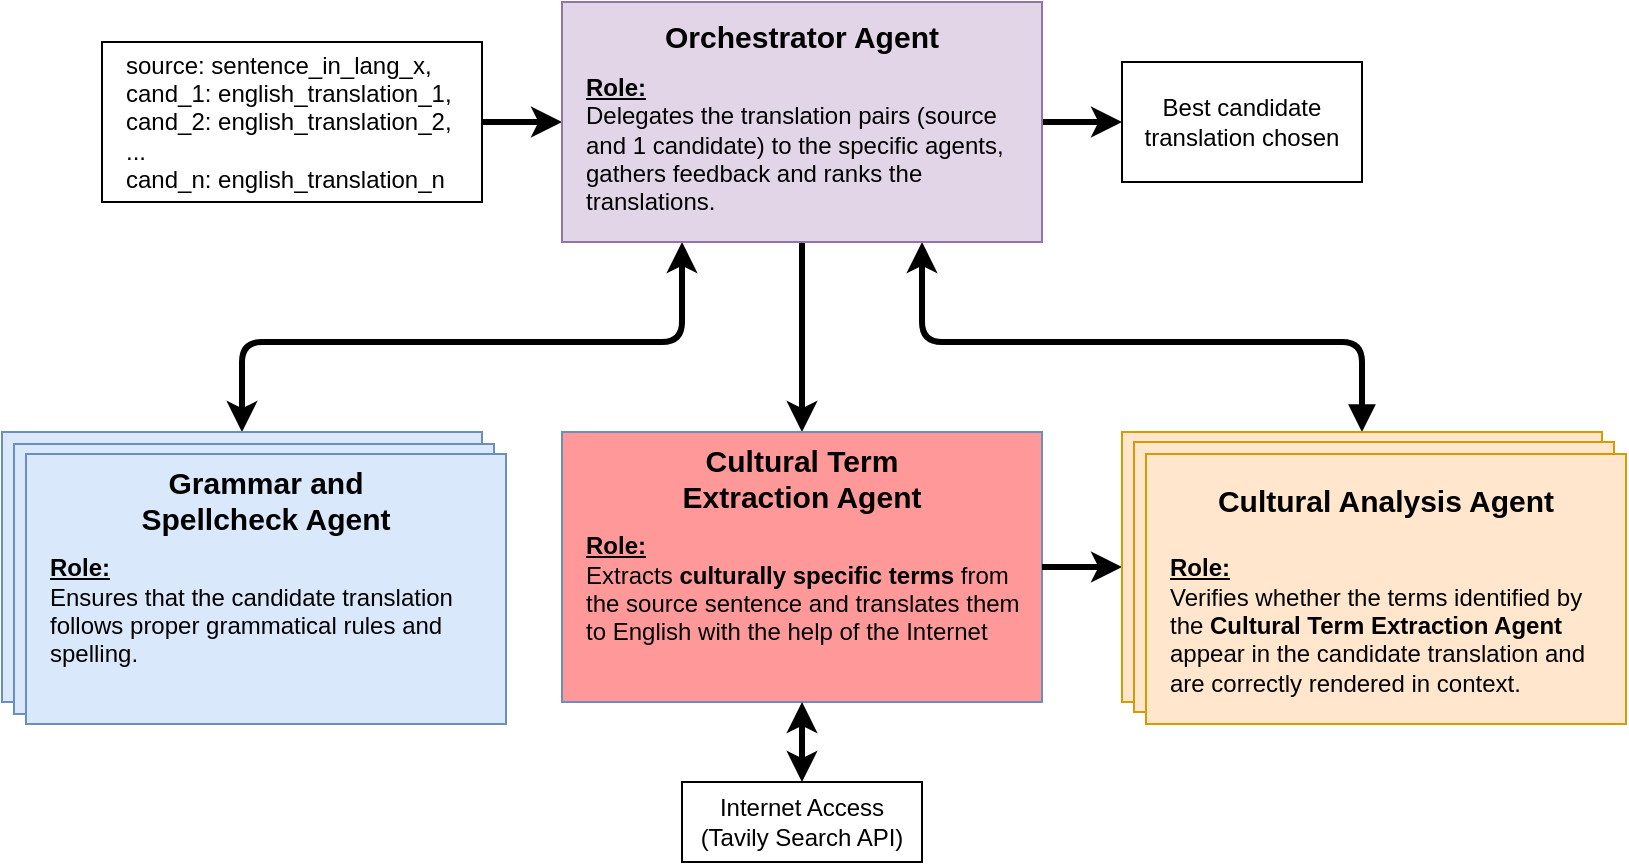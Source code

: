<mxfile scale="3" border="0">
    <diagram id="AVvKSvSjIw2pfHn7HyiM" name="Page-1">
        <mxGraphModel dx="957" dy="477" grid="1" gridSize="10" guides="1" tooltips="1" connect="1" arrows="1" fold="1" page="1" pageScale="1" pageWidth="827" pageHeight="1169" math="0" shadow="0">
            <root>
                <mxCell id="0"/>
                <mxCell id="1" parent="0"/>
                <mxCell id="6" value="Internet Access (Tavily Search API)" style="rounded=0;whiteSpace=wrap;html=1;" parent="1" vertex="1">
                    <mxGeometry x="340" y="610" width="120" height="40" as="geometry"/>
                </mxCell>
                <mxCell id="24" value="" style="endArrow=classic;html=1;exitX=1;exitY=0.5;exitDx=0;exitDy=0;entryX=0;entryY=0.5;entryDx=0;entryDy=0;strokeWidth=3;" parent="1" source="34" target="18" edge="1">
                    <mxGeometry width="50" height="50" relative="1" as="geometry">
                        <mxPoint x="490" y="603" as="sourcePoint"/>
                        <mxPoint x="540" y="553" as="targetPoint"/>
                    </mxGeometry>
                </mxCell>
                <mxCell id="26" value="" style="endArrow=classic;startArrow=classic;html=1;entryX=0.25;entryY=1;entryDx=0;entryDy=0;exitX=0.5;exitY=0;exitDx=0;exitDy=0;edgeStyle=orthogonalEdgeStyle;strokeWidth=3;" parent="1" source="47" target="18" edge="1">
                    <mxGeometry width="50" height="50" relative="1" as="geometry">
                        <mxPoint x="110" y="510" as="sourcePoint"/>
                        <mxPoint x="540" y="510" as="targetPoint"/>
                        <Array as="points">
                            <mxPoint x="120" y="390"/>
                            <mxPoint x="340" y="390"/>
                        </Array>
                    </mxGeometry>
                </mxCell>
                <mxCell id="27" value="" style="endArrow=classic;startArrow=block;html=1;exitX=0.5;exitY=0;exitDx=0;exitDy=0;strokeWidth=3;startFill=1;entryX=0.75;entryY=1;entryDx=0;entryDy=0;" parent="1" source="53" target="18" edge="1">
                    <mxGeometry width="50" height="50" relative="1" as="geometry">
                        <mxPoint x="670" y="510" as="sourcePoint"/>
                        <mxPoint x="500" y="400" as="targetPoint"/>
                        <Array as="points">
                            <mxPoint x="680" y="390"/>
                            <mxPoint x="460" y="390"/>
                        </Array>
                    </mxGeometry>
                </mxCell>
                <mxCell id="29" value="" style="endArrow=classic;html=1;exitX=1;exitY=0.5;exitDx=0;exitDy=0;entryX=0;entryY=0.5;entryDx=0;entryDy=0;strokeWidth=3;" parent="1" source="18" target="36" edge="1">
                    <mxGeometry width="50" height="50" relative="1" as="geometry">
                        <mxPoint x="490" y="453" as="sourcePoint"/>
                        <mxPoint x="560" y="338" as="targetPoint"/>
                    </mxGeometry>
                </mxCell>
                <mxCell id="34" value="&lt;div&gt;&lt;span style=&quot;background-color: transparent;&quot;&gt;&lt;font style=&quot;color: rgb(0, 0, 0);&quot;&gt;source: sentence_in_lang_x,&lt;/font&gt;&lt;/span&gt;&lt;/div&gt;&lt;div&gt;&lt;font style=&quot;color: rgb(0, 0, 0);&quot;&gt;cand_1: english_translation_1,&lt;/font&gt;&lt;/div&gt;&lt;div&gt;&lt;font style=&quot;color: rgb(0, 0, 0);&quot;&gt;cand_2: english_translation_2,&lt;/font&gt;&lt;/div&gt;&lt;div&gt;&lt;font style=&quot;color: rgb(0, 0, 0);&quot;&gt;...&lt;/font&gt;&lt;/div&gt;&lt;div&gt;&lt;font style=&quot;color: rgb(0, 0, 0);&quot;&gt;cand_n: english_translation_n&lt;/font&gt;&lt;/div&gt;" style="rounded=0;whiteSpace=wrap;html=1;align=left;labelPosition=center;verticalLabelPosition=middle;verticalAlign=middle;spacingLeft=10;" parent="1" vertex="1">
                    <mxGeometry x="50" y="240" width="190" height="80" as="geometry"/>
                </mxCell>
                <mxCell id="36" value="Best candidate translation chosen" style="rounded=0;whiteSpace=wrap;html=1;" parent="1" vertex="1">
                    <mxGeometry x="560" y="250" width="120" height="60" as="geometry"/>
                </mxCell>
                <mxCell id="56" value="" style="endArrow=classic;html=1;exitX=0.5;exitY=1;exitDx=0;exitDy=0;entryX=0.5;entryY=0;entryDx=0;entryDy=0;strokeWidth=3;" edge="1" parent="1" source="18" target="41">
                    <mxGeometry width="50" height="50" relative="1" as="geometry">
                        <mxPoint x="430" y="600" as="sourcePoint"/>
                        <mxPoint x="480" y="550" as="targetPoint"/>
                    </mxGeometry>
                </mxCell>
                <mxCell id="18" value="&lt;div style=&quot;text-align: center;&quot;&gt;&lt;br&gt;&lt;/div&gt;&lt;div style=&quot;text-align: center;&quot;&gt;&lt;br&gt;&lt;/div&gt;&lt;div style=&quot;&quot;&gt;&lt;u style=&quot;background-color: transparent;&quot;&gt;&lt;b&gt;Role:&lt;/b&gt;&lt;/u&gt;&lt;/div&gt;&lt;div style=&quot;&quot;&gt;Delegates the translation pairs (source and 1 candidate) to the specific agents, gathers feedback and ranks the translations.&lt;/div&gt;" style="rounded=0;whiteSpace=wrap;html=1;align=left;spacingLeft=10;verticalAlign=top;spacingRight=10;fillColor=#e1d5e7;strokeColor=#9673a6;movable=1;resizable=1;rotatable=1;deletable=1;editable=1;locked=0;connectable=1;" parent="1" vertex="1">
                    <mxGeometry x="280" y="220" width="240" height="120" as="geometry"/>
                </mxCell>
                <mxCell id="19" value="Orchestrator Agent" style="text;html=1;align=center;verticalAlign=middle;whiteSpace=wrap;rounded=0;fontSize=15;fontStyle=1;movable=1;resizable=1;rotatable=1;deletable=1;editable=1;locked=0;connectable=1;" parent="1" vertex="1">
                    <mxGeometry x="310" y="224.001" width="180" height="25.862" as="geometry"/>
                </mxCell>
                <mxCell id="41" value="&lt;div style=&quot;&quot;&gt;&lt;br&gt;&lt;/div&gt;&lt;div style=&quot;&quot;&gt;&lt;br&gt;&lt;/div&gt;&lt;div style=&quot;&quot;&gt;&lt;font style=&quot;color: rgb(0, 0, 0);&quot;&gt;&lt;u&gt;&lt;br&gt;&lt;/u&gt;&lt;/font&gt;&lt;/div&gt;&lt;div style=&quot;&quot;&gt;&lt;font style=&quot;color: rgb(0, 0, 0);&quot;&gt;&lt;u&gt;&lt;b&gt;Role:&lt;/b&gt;&lt;/u&gt;&lt;/font&gt;&lt;/div&gt;&lt;div style=&quot;&quot;&gt;Extracts &lt;b&gt;culturally specific terms&lt;/b&gt; from the source sentence and translates them to English with the help of the Internet&lt;/div&gt;&lt;div&gt;&lt;br&gt;&lt;/div&gt;" style="rounded=0;whiteSpace=wrap;html=1;align=left;spacingLeft=10;verticalAlign=top;spacingRight=10;fillColor=#FF9999;strokeColor=#6c8ebf;" vertex="1" parent="1">
                    <mxGeometry x="280" y="435" width="240" height="135" as="geometry"/>
                </mxCell>
                <mxCell id="42" value="Cultural Term &lt;br&gt;Extraction Agent" style="text;html=1;align=center;verticalAlign=middle;whiteSpace=wrap;rounded=0;fontSize=15;fontStyle=1" vertex="1" parent="1">
                    <mxGeometry x="310" y="449.997" width="180" height="16.552" as="geometry"/>
                </mxCell>
                <mxCell id="57" value="" style="endArrow=classic;html=1;exitX=1;exitY=0.5;exitDx=0;exitDy=0;entryX=0;entryY=0.5;entryDx=0;entryDy=0;strokeWidth=3;" edge="1" parent="1" source="41" target="53">
                    <mxGeometry width="50" height="50" relative="1" as="geometry">
                        <mxPoint x="390" y="460" as="sourcePoint"/>
                        <mxPoint x="440" y="410" as="targetPoint"/>
                    </mxGeometry>
                </mxCell>
                <mxCell id="59" value="" style="endArrow=classic;startArrow=classic;html=1;entryX=0.5;entryY=0;entryDx=0;entryDy=0;exitX=0.5;exitY=1;exitDx=0;exitDy=0;strokeWidth=3;" edge="1" parent="1" source="41" target="6">
                    <mxGeometry width="50" height="50" relative="1" as="geometry">
                        <mxPoint x="430" y="490" as="sourcePoint"/>
                        <mxPoint x="480" y="440" as="targetPoint"/>
                    </mxGeometry>
                </mxCell>
                <mxCell id="66" value="" style="group" vertex="1" connectable="0" parent="1">
                    <mxGeometry y="435" width="240" height="135" as="geometry"/>
                </mxCell>
                <mxCell id="47" value="&lt;div style=&quot;&quot;&gt;&lt;br&gt;&lt;/div&gt;&lt;div style=&quot;&quot;&gt;&lt;br&gt;&lt;/div&gt;&lt;div style=&quot;&quot;&gt;&lt;br&gt;&lt;/div&gt;&lt;div style=&quot;&quot;&gt;&lt;font style=&quot;color: rgb(0, 0, 0);&quot;&gt;&lt;u&gt;&lt;b&gt;Role:&lt;/b&gt;&lt;/u&gt;&lt;/font&gt;&lt;/div&gt;&lt;div style=&quot;&quot;&gt;Ensures that the candidate translation follows proper grammatical rules and spelling.&lt;/div&gt;&lt;div&gt;&lt;br&gt;&lt;/div&gt;" style="rounded=0;whiteSpace=wrap;html=1;align=left;spacingLeft=10;verticalAlign=top;spacingRight=10;fillColor=#dae8fc;strokeColor=#6c8ebf;" vertex="1" parent="66">
                    <mxGeometry width="240" height="135" as="geometry"/>
                </mxCell>
                <mxCell id="48" value="Grammar and Spellcheck Agent" style="text;html=1;align=center;verticalAlign=middle;whiteSpace=wrap;rounded=0;fontSize=15;fontStyle=1" vertex="1" parent="66">
                    <mxGeometry x="30" y="8.27" width="180" height="30" as="geometry"/>
                </mxCell>
                <mxCell id="67" value="" style="group" vertex="1" connectable="0" parent="1">
                    <mxGeometry x="560" y="435" width="240" height="135" as="geometry"/>
                </mxCell>
                <mxCell id="53" value="&lt;div style=&quot;text-align: center;&quot;&gt;&lt;br&gt;&lt;/div&gt;&lt;div style=&quot;text-align: center;&quot;&gt;&lt;br&gt;&lt;/div&gt;&lt;div style=&quot;&quot;&gt;&lt;br&gt;&lt;/div&gt;&lt;div style=&quot;&quot;&gt;&lt;u style=&quot;background-color: transparent;&quot;&gt;&lt;b&gt;Role:&lt;/b&gt;&lt;/u&gt;&lt;/div&gt;&lt;div style=&quot;&quot;&gt;Identifies culturally specific term (CST) pairs from the source and candidates and checks if translation captures full cultural meaning.&lt;/div&gt;" style="rounded=0;whiteSpace=wrap;html=1;align=left;spacingLeft=10;verticalAlign=top;spacingRight=10;fillColor=#ffe6cc;strokeColor=#d79b00;" vertex="1" parent="67">
                    <mxGeometry width="240" height="135" as="geometry"/>
                </mxCell>
                <mxCell id="54" value="Cultural Analysis Agent" style="text;html=1;align=center;verticalAlign=middle;whiteSpace=wrap;rounded=0;fontSize=15;fontStyle=1" vertex="1" parent="67">
                    <mxGeometry x="30" y="8.27" width="180" height="30" as="geometry"/>
                </mxCell>
                <mxCell id="68" value="" style="group" vertex="1" connectable="0" parent="1">
                    <mxGeometry x="6" y="441" width="240" height="135" as="geometry"/>
                </mxCell>
                <mxCell id="69" value="&lt;div style=&quot;&quot;&gt;&lt;br&gt;&lt;/div&gt;&lt;div style=&quot;&quot;&gt;&lt;br&gt;&lt;/div&gt;&lt;div style=&quot;&quot;&gt;&lt;br&gt;&lt;/div&gt;&lt;div style=&quot;&quot;&gt;&lt;font style=&quot;color: rgb(0, 0, 0);&quot;&gt;&lt;u&gt;&lt;b&gt;Role:&lt;/b&gt;&lt;/u&gt;&lt;/font&gt;&lt;/div&gt;&lt;div style=&quot;&quot;&gt;Ensures that the candidate translation follows proper grammatical rules and spelling.&lt;/div&gt;&lt;div&gt;&lt;br&gt;&lt;/div&gt;" style="rounded=0;whiteSpace=wrap;html=1;align=left;spacingLeft=10;verticalAlign=top;spacingRight=10;fillColor=#dae8fc;strokeColor=#6c8ebf;" vertex="1" parent="68">
                    <mxGeometry width="240" height="135" as="geometry"/>
                </mxCell>
                <mxCell id="70" value="Grammar and Spellcheck Agent" style="text;html=1;align=center;verticalAlign=middle;whiteSpace=wrap;rounded=0;fontSize=15;fontStyle=1" vertex="1" parent="68">
                    <mxGeometry x="30" y="8.27" width="180" height="30" as="geometry"/>
                </mxCell>
                <mxCell id="71" value="" style="group" vertex="1" connectable="0" parent="1">
                    <mxGeometry x="12" y="446" width="240" height="135" as="geometry"/>
                </mxCell>
                <mxCell id="72" value="&lt;div style=&quot;&quot;&gt;&lt;br&gt;&lt;/div&gt;&lt;div style=&quot;&quot;&gt;&lt;br&gt;&lt;/div&gt;&lt;div style=&quot;&quot;&gt;&lt;br&gt;&lt;/div&gt;&lt;div style=&quot;&quot;&gt;&lt;font style=&quot;color: rgb(0, 0, 0);&quot;&gt;&lt;u&gt;&lt;b&gt;Role:&lt;/b&gt;&lt;/u&gt;&lt;/font&gt;&lt;/div&gt;&lt;div style=&quot;&quot;&gt;Ensures that the candidate translation follows proper grammatical rules and spelling.&lt;/div&gt;&lt;div&gt;&lt;br&gt;&lt;/div&gt;" style="rounded=0;whiteSpace=wrap;html=1;align=left;spacingLeft=10;verticalAlign=top;spacingRight=10;fillColor=#dae8fc;strokeColor=#6c8ebf;" vertex="1" parent="71">
                    <mxGeometry width="240" height="135" as="geometry"/>
                </mxCell>
                <mxCell id="73" value="Grammar and Spellcheck Agent" style="text;html=1;align=center;verticalAlign=middle;whiteSpace=wrap;rounded=0;fontSize=15;fontStyle=1" vertex="1" parent="71">
                    <mxGeometry x="30" y="8.27" width="180" height="30" as="geometry"/>
                </mxCell>
                <mxCell id="74" value="" style="group" vertex="1" connectable="0" parent="1">
                    <mxGeometry x="566" y="440" width="240" height="135" as="geometry"/>
                </mxCell>
                <mxCell id="75" value="&lt;div style=&quot;text-align: center;&quot;&gt;&lt;br&gt;&lt;/div&gt;&lt;div style=&quot;text-align: center;&quot;&gt;&lt;br&gt;&lt;/div&gt;&lt;div style=&quot;&quot;&gt;&lt;br&gt;&lt;/div&gt;&lt;div style=&quot;&quot;&gt;&lt;u style=&quot;background-color: transparent;&quot;&gt;&lt;b&gt;Role:&lt;/b&gt;&lt;/u&gt;&lt;/div&gt;&lt;div style=&quot;&quot;&gt;Identifies culturally specific term (CST) pairs from the source and candidates and checks if translation captures full cultural meaning.&lt;/div&gt;" style="rounded=0;whiteSpace=wrap;html=1;align=left;spacingLeft=10;verticalAlign=top;spacingRight=10;fillColor=#ffe6cc;strokeColor=#d79b00;" vertex="1" parent="74">
                    <mxGeometry width="240" height="135" as="geometry"/>
                </mxCell>
                <mxCell id="76" value="Cultural Analysis Agent" style="text;html=1;align=center;verticalAlign=middle;whiteSpace=wrap;rounded=0;fontSize=15;fontStyle=1" vertex="1" parent="74">
                    <mxGeometry x="30" y="8.27" width="180" height="30" as="geometry"/>
                </mxCell>
                <mxCell id="77" value="" style="group" vertex="1" connectable="0" parent="1">
                    <mxGeometry x="572" y="446" width="240" height="135" as="geometry"/>
                </mxCell>
                <mxCell id="78" value="&lt;div style=&quot;text-align: center;&quot;&gt;&lt;br&gt;&lt;/div&gt;&lt;div style=&quot;text-align: center;&quot;&gt;&lt;br&gt;&lt;/div&gt;&lt;div style=&quot;&quot;&gt;&lt;br&gt;&lt;/div&gt;&lt;div style=&quot;&quot;&gt;&lt;u style=&quot;background-color: transparent;&quot;&gt;&lt;b&gt;Role:&lt;/b&gt;&lt;/u&gt;&lt;/div&gt;&lt;div style=&quot;&quot;&gt;&lt;span style=&quot;caret-color: rgb(0, 0, 0); color: rgb(0, 0, 0);&quot;&gt;&lt;font face=&quot;Helvetica&quot;&gt;Verifies whether the terms identified by the &lt;b&gt;Cultural Term Extraction Agent&lt;/b&gt; appear in the candidate translation and are correctly rendered in context.&lt;/font&gt;&lt;/span&gt;&lt;/div&gt;" style="rounded=0;whiteSpace=wrap;html=1;align=left;spacingLeft=10;verticalAlign=top;spacingRight=10;fillColor=#ffe6cc;strokeColor=#d79b00;" vertex="1" parent="77">
                    <mxGeometry width="240" height="135" as="geometry"/>
                </mxCell>
                <mxCell id="79" value="Cultural Analysis Agent" style="text;html=1;align=center;verticalAlign=middle;whiteSpace=wrap;rounded=0;fontSize=15;fontStyle=1" vertex="1" parent="77">
                    <mxGeometry x="30" y="8.27" width="180" height="30" as="geometry"/>
                </mxCell>
            </root>
        </mxGraphModel>
    </diagram>
</mxfile>